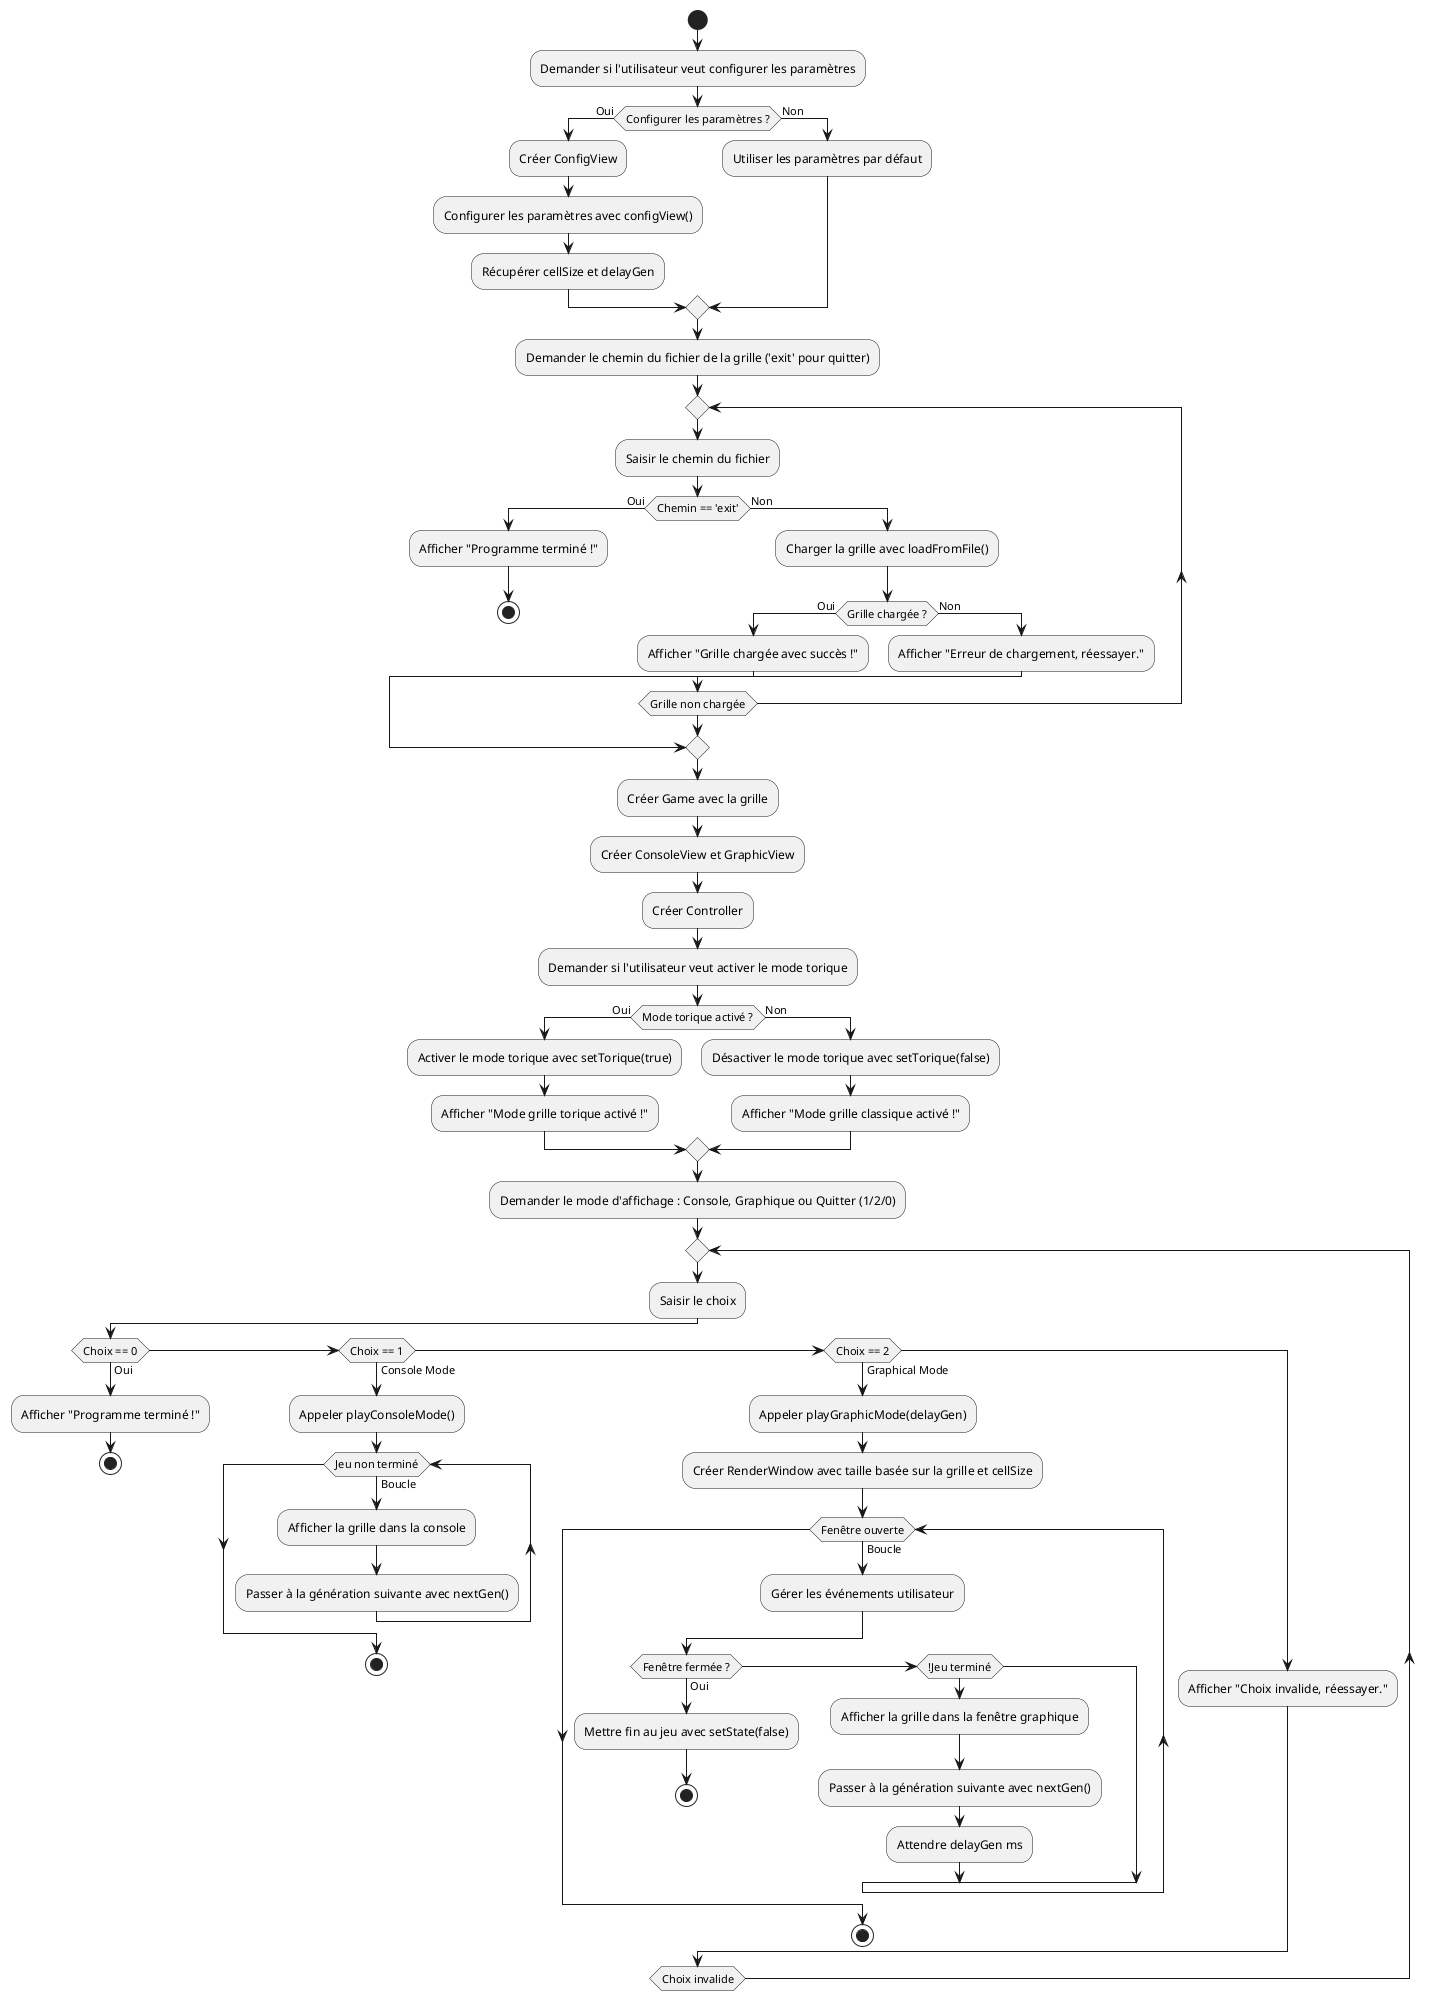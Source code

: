 @startuml
|Utilisateur|
start

:Demander si l'utilisateur veut configurer les paramètres;
if (Configurer les paramètres ?) then (Oui)
    :Créer ConfigView;
    :Configurer les paramètres avec configView();
    :Récupérer cellSize et delayGen;
else (Non)
    :Utiliser les paramètres par défaut;
endif

|Utilisateur|
:Demander le chemin du fichier de la grille ('exit' pour quitter);
repeat
    :Saisir le chemin du fichier;
    if (Chemin == 'exit') then (Oui)
        :Afficher "Programme terminé !";
        stop
    else (Non)
        
        :Charger la grille avec loadFromFile();
        if (Grille chargée ?) then (Oui)
            :Afficher "Grille chargée avec succès !";
            break
        else (Non)
            :Afficher "Erreur de chargement, réessayer.";
        endif
    endif
repeat while (Grille non chargée)


:Créer Game avec la grille;
:Créer ConsoleView et GraphicView;
:Créer Controller;

|Utilisateur|
:Demander si l'utilisateur veut activer le mode torique;
if (Mode torique activé ?) then (Oui)
    
    :Activer le mode torique avec setTorique(true);
    :Afficher "Mode grille torique activé !";
else (Non)
    
    :Désactiver le mode torique avec setTorique(false);
    :Afficher "Mode grille classique activé !";
endif

|Utilisateur|
:Demander le mode d'affichage : Console, Graphique ou Quitter (1/2/0);
repeat
    :Saisir le choix;
    if (Choix == 0) then (Oui)
        :Afficher "Programme terminé !";
        stop
    else if (Choix == 1) then (Console Mode)
        
        :Appeler playConsoleMode();
        while (Jeu non terminé) is (Boucle)
            
            :Afficher la grille dans la console;
            
            :Passer à la génération suivante avec nextGen();
        endwhile
        stop
    else if (Choix == 2) then (Graphical Mode)
        
        :Appeler playGraphicMode(delayGen);
        
        :Créer RenderWindow avec taille basée sur la grille et cellSize;
        while (Fenêtre ouverte) is (Boucle)
            
            :Gérer les événements utilisateur;
            if (Fenêtre fermée ?) then (Oui)
                
                :Mettre fin au jeu avec setState(false);
                stop
            else if (!Jeu terminé) then
                
                :Afficher la grille dans la fenêtre graphique;
                
                :Passer à la génération suivante avec nextGen();
                
                :Attendre delayGen ms;
            endif
        endwhile
        stop
    else
        :Afficher "Choix invalide, réessayer.";
    endif
repeat while (Choix invalide)

@enduml